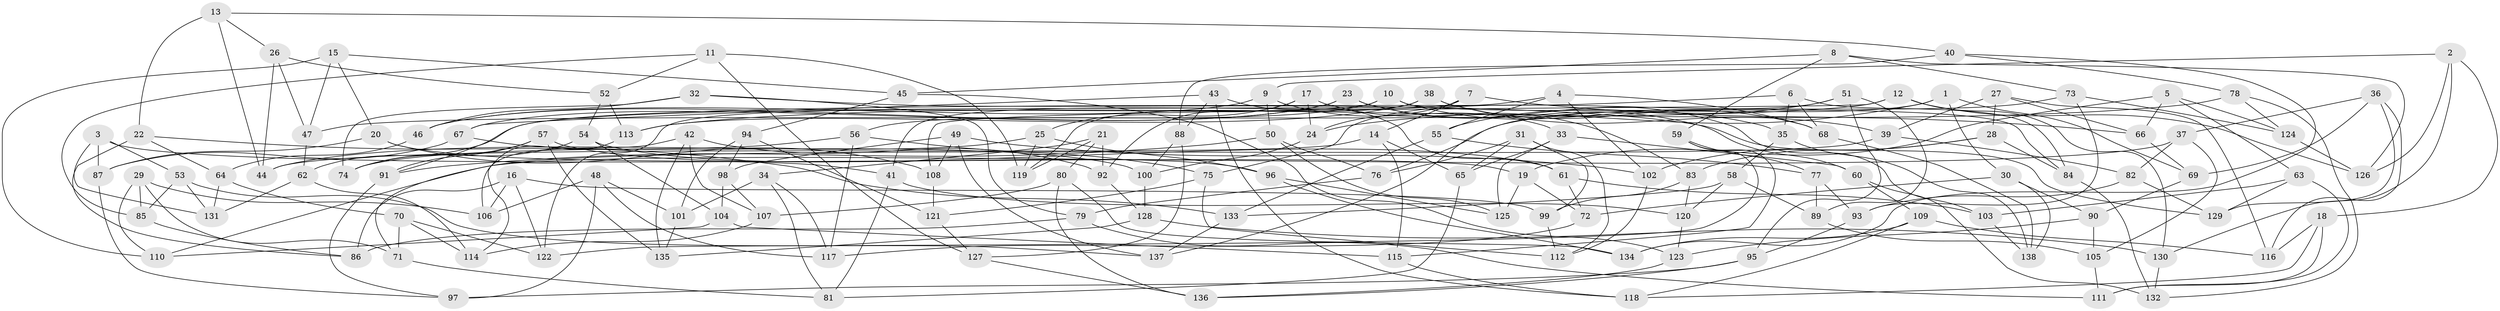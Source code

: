 // coarse degree distribution, {6: 0.2, 9: 0.17777777777777778, 10: 0.08888888888888889, 8: 0.15555555555555556, 11: 0.044444444444444446, 5: 0.08888888888888889, 7: 0.08888888888888889, 4: 0.06666666666666667, 3: 0.08888888888888889}
// Generated by graph-tools (version 1.1) at 2025/53/03/04/25 22:53:52]
// undirected, 138 vertices, 276 edges
graph export_dot {
  node [color=gray90,style=filled];
  1;
  2;
  3;
  4;
  5;
  6;
  7;
  8;
  9;
  10;
  11;
  12;
  13;
  14;
  15;
  16;
  17;
  18;
  19;
  20;
  21;
  22;
  23;
  24;
  25;
  26;
  27;
  28;
  29;
  30;
  31;
  32;
  33;
  34;
  35;
  36;
  37;
  38;
  39;
  40;
  41;
  42;
  43;
  44;
  45;
  46;
  47;
  48;
  49;
  50;
  51;
  52;
  53;
  54;
  55;
  56;
  57;
  58;
  59;
  60;
  61;
  62;
  63;
  64;
  65;
  66;
  67;
  68;
  69;
  70;
  71;
  72;
  73;
  74;
  75;
  76;
  77;
  78;
  79;
  80;
  81;
  82;
  83;
  84;
  85;
  86;
  87;
  88;
  89;
  90;
  91;
  92;
  93;
  94;
  95;
  96;
  97;
  98;
  99;
  100;
  101;
  102;
  103;
  104;
  105;
  106;
  107;
  108;
  109;
  110;
  111;
  112;
  113;
  114;
  115;
  116;
  117;
  118;
  119;
  120;
  121;
  122;
  123;
  124;
  125;
  126;
  127;
  128;
  129;
  130;
  131;
  132;
  133;
  134;
  135;
  136;
  137;
  138;
  1 -- 69;
  1 -- 137;
  1 -- 24;
  1 -- 30;
  2 -- 9;
  2 -- 18;
  2 -- 130;
  2 -- 126;
  3 -- 19;
  3 -- 87;
  3 -- 53;
  3 -- 131;
  4 -- 102;
  4 -- 91;
  4 -- 55;
  4 -- 68;
  5 -- 124;
  5 -- 19;
  5 -- 63;
  5 -- 66;
  6 -- 62;
  6 -- 68;
  6 -- 84;
  6 -- 35;
  7 -- 66;
  7 -- 24;
  7 -- 14;
  7 -- 41;
  8 -- 59;
  8 -- 73;
  8 -- 45;
  8 -- 126;
  9 -- 33;
  9 -- 46;
  9 -- 50;
  10 -- 56;
  10 -- 122;
  10 -- 84;
  10 -- 35;
  11 -- 127;
  11 -- 119;
  11 -- 52;
  11 -- 85;
  12 -- 126;
  12 -- 108;
  12 -- 47;
  12 -- 130;
  13 -- 40;
  13 -- 26;
  13 -- 44;
  13 -- 22;
  14 -- 44;
  14 -- 115;
  14 -- 65;
  15 -- 45;
  15 -- 47;
  15 -- 110;
  15 -- 20;
  16 -- 86;
  16 -- 106;
  16 -- 99;
  16 -- 122;
  17 -- 24;
  17 -- 25;
  17 -- 83;
  17 -- 92;
  18 -- 118;
  18 -- 111;
  18 -- 116;
  19 -- 125;
  19 -- 72;
  20 -- 87;
  20 -- 108;
  20 -- 41;
  21 -- 34;
  21 -- 80;
  21 -- 92;
  21 -- 119;
  22 -- 86;
  22 -- 64;
  22 -- 133;
  23 -- 103;
  23 -- 60;
  23 -- 46;
  23 -- 67;
  24 -- 100;
  25 -- 96;
  25 -- 119;
  25 -- 44;
  26 -- 47;
  26 -- 44;
  26 -- 52;
  27 -- 28;
  27 -- 116;
  27 -- 66;
  27 -- 39;
  28 -- 84;
  28 -- 83;
  28 -- 102;
  29 -- 110;
  29 -- 85;
  29 -- 106;
  29 -- 71;
  30 -- 72;
  30 -- 138;
  30 -- 90;
  31 -- 112;
  31 -- 76;
  31 -- 99;
  31 -- 65;
  32 -- 74;
  32 -- 46;
  32 -- 129;
  32 -- 79;
  33 -- 60;
  33 -- 65;
  33 -- 125;
  34 -- 81;
  34 -- 101;
  34 -- 117;
  35 -- 138;
  35 -- 58;
  36 -- 129;
  36 -- 116;
  36 -- 37;
  36 -- 69;
  37 -- 105;
  37 -- 110;
  37 -- 82;
  38 -- 113;
  38 -- 39;
  38 -- 119;
  38 -- 68;
  39 -- 82;
  39 -- 71;
  40 -- 134;
  40 -- 78;
  40 -- 88;
  41 -- 81;
  41 -- 120;
  42 -- 92;
  42 -- 107;
  42 -- 135;
  42 -- 106;
  43 -- 118;
  43 -- 67;
  43 -- 61;
  43 -- 88;
  45 -- 123;
  45 -- 94;
  46 -- 64;
  47 -- 62;
  48 -- 101;
  48 -- 117;
  48 -- 106;
  48 -- 97;
  49 -- 137;
  49 -- 102;
  49 -- 108;
  49 -- 98;
  50 -- 91;
  50 -- 76;
  50 -- 125;
  51 -- 55;
  51 -- 95;
  51 -- 75;
  51 -- 89;
  52 -- 54;
  52 -- 113;
  53 -- 85;
  53 -- 137;
  53 -- 131;
  54 -- 74;
  54 -- 61;
  54 -- 104;
  55 -- 77;
  55 -- 133;
  56 -- 74;
  56 -- 75;
  56 -- 117;
  57 -- 91;
  57 -- 74;
  57 -- 96;
  57 -- 135;
  58 -- 120;
  58 -- 89;
  58 -- 133;
  59 -- 122;
  59 -- 77;
  59 -- 115;
  60 -- 109;
  60 -- 132;
  61 -- 103;
  61 -- 72;
  62 -- 114;
  62 -- 131;
  63 -- 103;
  63 -- 111;
  63 -- 129;
  64 -- 131;
  64 -- 70;
  65 -- 81;
  66 -- 69;
  67 -- 87;
  67 -- 100;
  68 -- 138;
  69 -- 90;
  70 -- 114;
  70 -- 122;
  70 -- 71;
  71 -- 81;
  72 -- 117;
  73 -- 124;
  73 -- 76;
  73 -- 93;
  75 -- 121;
  75 -- 112;
  76 -- 79;
  77 -- 93;
  77 -- 89;
  78 -- 124;
  78 -- 113;
  78 -- 132;
  79 -- 86;
  79 -- 111;
  80 -- 136;
  80 -- 134;
  80 -- 107;
  82 -- 93;
  82 -- 129;
  83 -- 120;
  83 -- 99;
  84 -- 132;
  85 -- 86;
  87 -- 97;
  88 -- 100;
  88 -- 127;
  89 -- 105;
  90 -- 123;
  90 -- 105;
  91 -- 97;
  92 -- 128;
  93 -- 95;
  94 -- 121;
  94 -- 98;
  94 -- 101;
  95 -- 136;
  95 -- 97;
  96 -- 125;
  96 -- 134;
  98 -- 107;
  98 -- 104;
  99 -- 112;
  100 -- 128;
  101 -- 135;
  102 -- 112;
  103 -- 138;
  104 -- 110;
  104 -- 115;
  105 -- 111;
  107 -- 114;
  108 -- 121;
  109 -- 116;
  109 -- 134;
  109 -- 118;
  113 -- 114;
  115 -- 118;
  120 -- 123;
  121 -- 127;
  123 -- 136;
  124 -- 126;
  127 -- 136;
  128 -- 135;
  128 -- 130;
  130 -- 132;
  133 -- 137;
}
